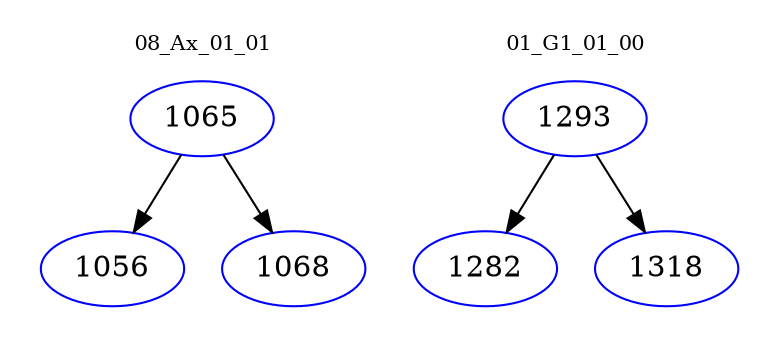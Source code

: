 digraph{
subgraph cluster_0 {
color = white
label = "08_Ax_01_01";
fontsize=10;
T0_1065 [label="1065", color="blue"]
T0_1065 -> T0_1056 [color="black"]
T0_1056 [label="1056", color="blue"]
T0_1065 -> T0_1068 [color="black"]
T0_1068 [label="1068", color="blue"]
}
subgraph cluster_1 {
color = white
label = "01_G1_01_00";
fontsize=10;
T1_1293 [label="1293", color="blue"]
T1_1293 -> T1_1282 [color="black"]
T1_1282 [label="1282", color="blue"]
T1_1293 -> T1_1318 [color="black"]
T1_1318 [label="1318", color="blue"]
}
}

